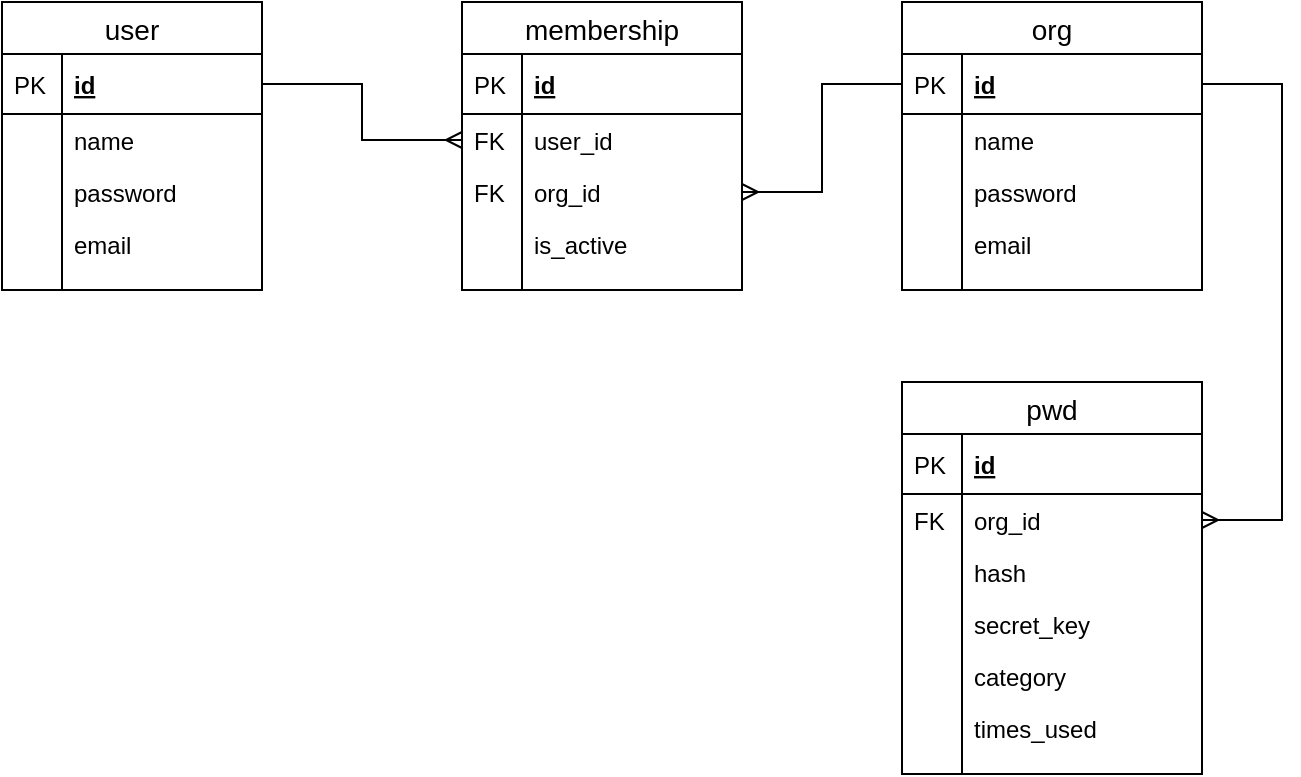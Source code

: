 <mxfile version="12.9.7" type="github">
  <diagram id="C5RBs43oDa-KdzZeNtuy" name="Page-1">
    <mxGraphModel dx="962" dy="531" grid="1" gridSize="10" guides="1" tooltips="1" connect="1" arrows="1" fold="1" page="1" pageScale="1" pageWidth="827" pageHeight="1169" math="0" shadow="0">
      <root>
        <mxCell id="WIyWlLk6GJQsqaUBKTNV-0" />
        <mxCell id="WIyWlLk6GJQsqaUBKTNV-1" parent="WIyWlLk6GJQsqaUBKTNV-0" />
        <mxCell id="kHBQBAvJ7uF7JaD16tmF-29" value="user" style="swimlane;fontStyle=0;childLayout=stackLayout;horizontal=1;startSize=26;horizontalStack=0;resizeParent=1;resizeParentMax=0;resizeLast=0;collapsible=1;marginBottom=0;align=center;fontSize=14;" vertex="1" parent="WIyWlLk6GJQsqaUBKTNV-1">
          <mxGeometry x="30" y="130" width="130" height="144" as="geometry" />
        </mxCell>
        <mxCell id="kHBQBAvJ7uF7JaD16tmF-30" value="id" style="shape=partialRectangle;top=0;left=0;right=0;bottom=1;align=left;verticalAlign=middle;fillColor=none;spacingLeft=34;spacingRight=4;overflow=hidden;rotatable=0;points=[[0,0.5],[1,0.5]];portConstraint=eastwest;dropTarget=0;fontStyle=5;fontSize=12;" vertex="1" parent="kHBQBAvJ7uF7JaD16tmF-29">
          <mxGeometry y="26" width="130" height="30" as="geometry" />
        </mxCell>
        <mxCell id="kHBQBAvJ7uF7JaD16tmF-31" value="PK" style="shape=partialRectangle;top=0;left=0;bottom=0;fillColor=none;align=left;verticalAlign=middle;spacingLeft=4;spacingRight=4;overflow=hidden;rotatable=0;points=[];portConstraint=eastwest;part=1;fontSize=12;" vertex="1" connectable="0" parent="kHBQBAvJ7uF7JaD16tmF-30">
          <mxGeometry width="30" height="30" as="geometry" />
        </mxCell>
        <mxCell id="kHBQBAvJ7uF7JaD16tmF-32" value="name" style="shape=partialRectangle;top=0;left=0;right=0;bottom=0;align=left;verticalAlign=top;fillColor=none;spacingLeft=34;spacingRight=4;overflow=hidden;rotatable=0;points=[[0,0.5],[1,0.5]];portConstraint=eastwest;dropTarget=0;fontSize=12;" vertex="1" parent="kHBQBAvJ7uF7JaD16tmF-29">
          <mxGeometry y="56" width="130" height="26" as="geometry" />
        </mxCell>
        <mxCell id="kHBQBAvJ7uF7JaD16tmF-33" value="" style="shape=partialRectangle;top=0;left=0;bottom=0;fillColor=none;align=left;verticalAlign=top;spacingLeft=4;spacingRight=4;overflow=hidden;rotatable=0;points=[];portConstraint=eastwest;part=1;fontSize=12;" vertex="1" connectable="0" parent="kHBQBAvJ7uF7JaD16tmF-32">
          <mxGeometry width="30" height="26" as="geometry" />
        </mxCell>
        <mxCell id="kHBQBAvJ7uF7JaD16tmF-34" value="password" style="shape=partialRectangle;top=0;left=0;right=0;bottom=0;align=left;verticalAlign=top;fillColor=none;spacingLeft=34;spacingRight=4;overflow=hidden;rotatable=0;points=[[0,0.5],[1,0.5]];portConstraint=eastwest;dropTarget=0;fontSize=12;" vertex="1" parent="kHBQBAvJ7uF7JaD16tmF-29">
          <mxGeometry y="82" width="130" height="26" as="geometry" />
        </mxCell>
        <mxCell id="kHBQBAvJ7uF7JaD16tmF-35" value="" style="shape=partialRectangle;top=0;left=0;bottom=0;fillColor=none;align=left;verticalAlign=top;spacingLeft=4;spacingRight=4;overflow=hidden;rotatable=0;points=[];portConstraint=eastwest;part=1;fontSize=12;" vertex="1" connectable="0" parent="kHBQBAvJ7uF7JaD16tmF-34">
          <mxGeometry width="30" height="26" as="geometry" />
        </mxCell>
        <mxCell id="kHBQBAvJ7uF7JaD16tmF-36" value="email" style="shape=partialRectangle;top=0;left=0;right=0;bottom=0;align=left;verticalAlign=top;fillColor=none;spacingLeft=34;spacingRight=4;overflow=hidden;rotatable=0;points=[[0,0.5],[1,0.5]];portConstraint=eastwest;dropTarget=0;fontSize=12;" vertex="1" parent="kHBQBAvJ7uF7JaD16tmF-29">
          <mxGeometry y="108" width="130" height="26" as="geometry" />
        </mxCell>
        <mxCell id="kHBQBAvJ7uF7JaD16tmF-37" value="" style="shape=partialRectangle;top=0;left=0;bottom=0;fillColor=none;align=left;verticalAlign=top;spacingLeft=4;spacingRight=4;overflow=hidden;rotatable=0;points=[];portConstraint=eastwest;part=1;fontSize=12;" vertex="1" connectable="0" parent="kHBQBAvJ7uF7JaD16tmF-36">
          <mxGeometry width="30" height="26" as="geometry" />
        </mxCell>
        <mxCell id="kHBQBAvJ7uF7JaD16tmF-38" value="" style="shape=partialRectangle;top=0;left=0;right=0;bottom=0;align=left;verticalAlign=top;fillColor=none;spacingLeft=34;spacingRight=4;overflow=hidden;rotatable=0;points=[[0,0.5],[1,0.5]];portConstraint=eastwest;dropTarget=0;fontSize=12;" vertex="1" parent="kHBQBAvJ7uF7JaD16tmF-29">
          <mxGeometry y="134" width="130" height="10" as="geometry" />
        </mxCell>
        <mxCell id="kHBQBAvJ7uF7JaD16tmF-39" value="" style="shape=partialRectangle;top=0;left=0;bottom=0;fillColor=none;align=left;verticalAlign=top;spacingLeft=4;spacingRight=4;overflow=hidden;rotatable=0;points=[];portConstraint=eastwest;part=1;fontSize=12;" vertex="1" connectable="0" parent="kHBQBAvJ7uF7JaD16tmF-38">
          <mxGeometry width="30" height="10" as="geometry" />
        </mxCell>
        <mxCell id="kHBQBAvJ7uF7JaD16tmF-40" value="org" style="swimlane;fontStyle=0;childLayout=stackLayout;horizontal=1;startSize=26;horizontalStack=0;resizeParent=1;resizeParentMax=0;resizeLast=0;collapsible=1;marginBottom=0;align=center;fontSize=14;" vertex="1" parent="WIyWlLk6GJQsqaUBKTNV-1">
          <mxGeometry x="480" y="130" width="150" height="144" as="geometry" />
        </mxCell>
        <mxCell id="kHBQBAvJ7uF7JaD16tmF-41" value="id" style="shape=partialRectangle;top=0;left=0;right=0;bottom=1;align=left;verticalAlign=middle;fillColor=none;spacingLeft=34;spacingRight=4;overflow=hidden;rotatable=0;points=[[0,0.5],[1,0.5]];portConstraint=eastwest;dropTarget=0;fontStyle=5;fontSize=12;" vertex="1" parent="kHBQBAvJ7uF7JaD16tmF-40">
          <mxGeometry y="26" width="150" height="30" as="geometry" />
        </mxCell>
        <mxCell id="kHBQBAvJ7uF7JaD16tmF-42" value="PK" style="shape=partialRectangle;top=0;left=0;bottom=0;fillColor=none;align=left;verticalAlign=middle;spacingLeft=4;spacingRight=4;overflow=hidden;rotatable=0;points=[];portConstraint=eastwest;part=1;fontSize=12;" vertex="1" connectable="0" parent="kHBQBAvJ7uF7JaD16tmF-41">
          <mxGeometry width="30" height="30" as="geometry" />
        </mxCell>
        <mxCell id="kHBQBAvJ7uF7JaD16tmF-43" value="name" style="shape=partialRectangle;top=0;left=0;right=0;bottom=0;align=left;verticalAlign=top;fillColor=none;spacingLeft=34;spacingRight=4;overflow=hidden;rotatable=0;points=[[0,0.5],[1,0.5]];portConstraint=eastwest;dropTarget=0;fontSize=12;" vertex="1" parent="kHBQBAvJ7uF7JaD16tmF-40">
          <mxGeometry y="56" width="150" height="26" as="geometry" />
        </mxCell>
        <mxCell id="kHBQBAvJ7uF7JaD16tmF-44" value="" style="shape=partialRectangle;top=0;left=0;bottom=0;fillColor=none;align=left;verticalAlign=top;spacingLeft=4;spacingRight=4;overflow=hidden;rotatable=0;points=[];portConstraint=eastwest;part=1;fontSize=12;" vertex="1" connectable="0" parent="kHBQBAvJ7uF7JaD16tmF-43">
          <mxGeometry width="30" height="26" as="geometry" />
        </mxCell>
        <mxCell id="kHBQBAvJ7uF7JaD16tmF-45" value="password" style="shape=partialRectangle;top=0;left=0;right=0;bottom=0;align=left;verticalAlign=top;fillColor=none;spacingLeft=34;spacingRight=4;overflow=hidden;rotatable=0;points=[[0,0.5],[1,0.5]];portConstraint=eastwest;dropTarget=0;fontSize=12;" vertex="1" parent="kHBQBAvJ7uF7JaD16tmF-40">
          <mxGeometry y="82" width="150" height="26" as="geometry" />
        </mxCell>
        <mxCell id="kHBQBAvJ7uF7JaD16tmF-46" value="" style="shape=partialRectangle;top=0;left=0;bottom=0;fillColor=none;align=left;verticalAlign=top;spacingLeft=4;spacingRight=4;overflow=hidden;rotatable=0;points=[];portConstraint=eastwest;part=1;fontSize=12;" vertex="1" connectable="0" parent="kHBQBAvJ7uF7JaD16tmF-45">
          <mxGeometry width="30" height="26" as="geometry" />
        </mxCell>
        <mxCell id="kHBQBAvJ7uF7JaD16tmF-47" value="email" style="shape=partialRectangle;top=0;left=0;right=0;bottom=0;align=left;verticalAlign=top;fillColor=none;spacingLeft=34;spacingRight=4;overflow=hidden;rotatable=0;points=[[0,0.5],[1,0.5]];portConstraint=eastwest;dropTarget=0;fontSize=12;" vertex="1" parent="kHBQBAvJ7uF7JaD16tmF-40">
          <mxGeometry y="108" width="150" height="26" as="geometry" />
        </mxCell>
        <mxCell id="kHBQBAvJ7uF7JaD16tmF-48" value="" style="shape=partialRectangle;top=0;left=0;bottom=0;fillColor=none;align=left;verticalAlign=top;spacingLeft=4;spacingRight=4;overflow=hidden;rotatable=0;points=[];portConstraint=eastwest;part=1;fontSize=12;" vertex="1" connectable="0" parent="kHBQBAvJ7uF7JaD16tmF-47">
          <mxGeometry width="30" height="26" as="geometry" />
        </mxCell>
        <mxCell id="kHBQBAvJ7uF7JaD16tmF-49" value="" style="shape=partialRectangle;top=0;left=0;right=0;bottom=0;align=left;verticalAlign=top;fillColor=none;spacingLeft=34;spacingRight=4;overflow=hidden;rotatable=0;points=[[0,0.5],[1,0.5]];portConstraint=eastwest;dropTarget=0;fontSize=12;" vertex="1" parent="kHBQBAvJ7uF7JaD16tmF-40">
          <mxGeometry y="134" width="150" height="10" as="geometry" />
        </mxCell>
        <mxCell id="kHBQBAvJ7uF7JaD16tmF-50" value="" style="shape=partialRectangle;top=0;left=0;bottom=0;fillColor=none;align=left;verticalAlign=top;spacingLeft=4;spacingRight=4;overflow=hidden;rotatable=0;points=[];portConstraint=eastwest;part=1;fontSize=12;" vertex="1" connectable="0" parent="kHBQBAvJ7uF7JaD16tmF-49">
          <mxGeometry width="30" height="10" as="geometry" />
        </mxCell>
        <mxCell id="kHBQBAvJ7uF7JaD16tmF-0" value="membership" style="swimlane;fontStyle=0;childLayout=stackLayout;horizontal=1;startSize=26;horizontalStack=0;resizeParent=1;resizeParentMax=0;resizeLast=0;collapsible=1;marginBottom=0;align=center;fontSize=14;" vertex="1" parent="WIyWlLk6GJQsqaUBKTNV-1">
          <mxGeometry x="260" y="130" width="140" height="144" as="geometry" />
        </mxCell>
        <mxCell id="kHBQBAvJ7uF7JaD16tmF-1" value="id" style="shape=partialRectangle;top=0;left=0;right=0;bottom=1;align=left;verticalAlign=middle;fillColor=none;spacingLeft=34;spacingRight=4;overflow=hidden;rotatable=0;points=[[0,0.5],[1,0.5]];portConstraint=eastwest;dropTarget=0;fontStyle=5;fontSize=12;" vertex="1" parent="kHBQBAvJ7uF7JaD16tmF-0">
          <mxGeometry y="26" width="140" height="30" as="geometry" />
        </mxCell>
        <mxCell id="kHBQBAvJ7uF7JaD16tmF-2" value="PK" style="shape=partialRectangle;top=0;left=0;bottom=0;fillColor=none;align=left;verticalAlign=middle;spacingLeft=4;spacingRight=4;overflow=hidden;rotatable=0;points=[];portConstraint=eastwest;part=1;fontSize=12;" vertex="1" connectable="0" parent="kHBQBAvJ7uF7JaD16tmF-1">
          <mxGeometry width="30" height="30" as="geometry" />
        </mxCell>
        <mxCell id="kHBQBAvJ7uF7JaD16tmF-3" value="user_id" style="shape=partialRectangle;top=0;left=0;right=0;bottom=0;align=left;verticalAlign=top;fillColor=none;spacingLeft=34;spacingRight=4;overflow=hidden;rotatable=0;points=[[0,0.5],[1,0.5]];portConstraint=eastwest;dropTarget=0;fontSize=12;" vertex="1" parent="kHBQBAvJ7uF7JaD16tmF-0">
          <mxGeometry y="56" width="140" height="26" as="geometry" />
        </mxCell>
        <mxCell id="kHBQBAvJ7uF7JaD16tmF-4" value="FK" style="shape=partialRectangle;top=0;left=0;bottom=0;fillColor=none;align=left;verticalAlign=top;spacingLeft=4;spacingRight=4;overflow=hidden;rotatable=0;points=[];portConstraint=eastwest;part=1;fontSize=12;" vertex="1" connectable="0" parent="kHBQBAvJ7uF7JaD16tmF-3">
          <mxGeometry width="30" height="26" as="geometry" />
        </mxCell>
        <mxCell id="kHBQBAvJ7uF7JaD16tmF-5" value="org_id" style="shape=partialRectangle;top=0;left=0;right=0;bottom=0;align=left;verticalAlign=top;fillColor=none;spacingLeft=34;spacingRight=4;overflow=hidden;rotatable=0;points=[[0,0.5],[1,0.5]];portConstraint=eastwest;dropTarget=0;fontSize=12;" vertex="1" parent="kHBQBAvJ7uF7JaD16tmF-0">
          <mxGeometry y="82" width="140" height="26" as="geometry" />
        </mxCell>
        <mxCell id="kHBQBAvJ7uF7JaD16tmF-6" value="FK" style="shape=partialRectangle;top=0;left=0;bottom=0;fillColor=none;align=left;verticalAlign=top;spacingLeft=4;spacingRight=4;overflow=hidden;rotatable=0;points=[];portConstraint=eastwest;part=1;fontSize=12;" vertex="1" connectable="0" parent="kHBQBAvJ7uF7JaD16tmF-5">
          <mxGeometry width="30" height="26" as="geometry" />
        </mxCell>
        <mxCell id="kHBQBAvJ7uF7JaD16tmF-7" value="is_active" style="shape=partialRectangle;top=0;left=0;right=0;bottom=0;align=left;verticalAlign=top;fillColor=none;spacingLeft=34;spacingRight=4;overflow=hidden;rotatable=0;points=[[0,0.5],[1,0.5]];portConstraint=eastwest;dropTarget=0;fontSize=12;" vertex="1" parent="kHBQBAvJ7uF7JaD16tmF-0">
          <mxGeometry y="108" width="140" height="26" as="geometry" />
        </mxCell>
        <mxCell id="kHBQBAvJ7uF7JaD16tmF-8" value="" style="shape=partialRectangle;top=0;left=0;bottom=0;fillColor=none;align=left;verticalAlign=top;spacingLeft=4;spacingRight=4;overflow=hidden;rotatable=0;points=[];portConstraint=eastwest;part=1;fontSize=12;" vertex="1" connectable="0" parent="kHBQBAvJ7uF7JaD16tmF-7">
          <mxGeometry width="30" height="26" as="geometry" />
        </mxCell>
        <mxCell id="kHBQBAvJ7uF7JaD16tmF-9" value="" style="shape=partialRectangle;top=0;left=0;right=0;bottom=0;align=left;verticalAlign=top;fillColor=none;spacingLeft=34;spacingRight=4;overflow=hidden;rotatable=0;points=[[0,0.5],[1,0.5]];portConstraint=eastwest;dropTarget=0;fontSize=12;" vertex="1" parent="kHBQBAvJ7uF7JaD16tmF-0">
          <mxGeometry y="134" width="140" height="10" as="geometry" />
        </mxCell>
        <mxCell id="kHBQBAvJ7uF7JaD16tmF-10" value="" style="shape=partialRectangle;top=0;left=0;bottom=0;fillColor=none;align=left;verticalAlign=top;spacingLeft=4;spacingRight=4;overflow=hidden;rotatable=0;points=[];portConstraint=eastwest;part=1;fontSize=12;" vertex="1" connectable="0" parent="kHBQBAvJ7uF7JaD16tmF-9">
          <mxGeometry width="30" height="10" as="geometry" />
        </mxCell>
        <mxCell id="kHBQBAvJ7uF7JaD16tmF-64" style="edgeStyle=orthogonalEdgeStyle;rounded=0;orthogonalLoop=1;jettySize=auto;html=1;entryX=0;entryY=0.5;entryDx=0;entryDy=0;fontSize=14;endArrow=ERmany;endFill=0;" edge="1" parent="WIyWlLk6GJQsqaUBKTNV-1" source="kHBQBAvJ7uF7JaD16tmF-30" target="kHBQBAvJ7uF7JaD16tmF-3">
          <mxGeometry relative="1" as="geometry" />
        </mxCell>
        <mxCell id="kHBQBAvJ7uF7JaD16tmF-67" style="edgeStyle=orthogonalEdgeStyle;rounded=0;orthogonalLoop=1;jettySize=auto;html=1;entryX=1;entryY=0.5;entryDx=0;entryDy=0;endArrow=ERmany;endFill=0;fontSize=14;" edge="1" parent="WIyWlLk6GJQsqaUBKTNV-1" source="kHBQBAvJ7uF7JaD16tmF-41" target="kHBQBAvJ7uF7JaD16tmF-5">
          <mxGeometry relative="1" as="geometry" />
        </mxCell>
        <mxCell id="kHBQBAvJ7uF7JaD16tmF-18" value="pwd" style="swimlane;fontStyle=0;childLayout=stackLayout;horizontal=1;startSize=26;horizontalStack=0;resizeParent=1;resizeParentMax=0;resizeLast=0;collapsible=1;marginBottom=0;align=center;fontSize=14;" vertex="1" parent="WIyWlLk6GJQsqaUBKTNV-1">
          <mxGeometry x="480" y="320" width="150" height="196" as="geometry" />
        </mxCell>
        <mxCell id="kHBQBAvJ7uF7JaD16tmF-19" value="id" style="shape=partialRectangle;top=0;left=0;right=0;bottom=1;align=left;verticalAlign=middle;fillColor=none;spacingLeft=34;spacingRight=4;overflow=hidden;rotatable=0;points=[[0,0.5],[1,0.5]];portConstraint=eastwest;dropTarget=0;fontStyle=5;fontSize=12;" vertex="1" parent="kHBQBAvJ7uF7JaD16tmF-18">
          <mxGeometry y="26" width="150" height="30" as="geometry" />
        </mxCell>
        <mxCell id="kHBQBAvJ7uF7JaD16tmF-20" value="PK" style="shape=partialRectangle;top=0;left=0;bottom=0;fillColor=none;align=left;verticalAlign=middle;spacingLeft=4;spacingRight=4;overflow=hidden;rotatable=0;points=[];portConstraint=eastwest;part=1;fontSize=12;" vertex="1" connectable="0" parent="kHBQBAvJ7uF7JaD16tmF-19">
          <mxGeometry width="30" height="30" as="geometry" />
        </mxCell>
        <mxCell id="kHBQBAvJ7uF7JaD16tmF-21" value="org_id" style="shape=partialRectangle;top=0;left=0;right=0;bottom=0;align=left;verticalAlign=top;fillColor=none;spacingLeft=34;spacingRight=4;overflow=hidden;rotatable=0;points=[[0,0.5],[1,0.5]];portConstraint=eastwest;dropTarget=0;fontSize=12;" vertex="1" parent="kHBQBAvJ7uF7JaD16tmF-18">
          <mxGeometry y="56" width="150" height="26" as="geometry" />
        </mxCell>
        <mxCell id="kHBQBAvJ7uF7JaD16tmF-22" value="FK" style="shape=partialRectangle;top=0;left=0;bottom=0;fillColor=none;align=left;verticalAlign=top;spacingLeft=4;spacingRight=4;overflow=hidden;rotatable=0;points=[];portConstraint=eastwest;part=1;fontSize=12;" vertex="1" connectable="0" parent="kHBQBAvJ7uF7JaD16tmF-21">
          <mxGeometry width="30" height="26" as="geometry" />
        </mxCell>
        <mxCell id="kHBQBAvJ7uF7JaD16tmF-23" value="hash" style="shape=partialRectangle;top=0;left=0;right=0;bottom=0;align=left;verticalAlign=top;fillColor=none;spacingLeft=34;spacingRight=4;overflow=hidden;rotatable=0;points=[[0,0.5],[1,0.5]];portConstraint=eastwest;dropTarget=0;fontSize=12;" vertex="1" parent="kHBQBAvJ7uF7JaD16tmF-18">
          <mxGeometry y="82" width="150" height="26" as="geometry" />
        </mxCell>
        <mxCell id="kHBQBAvJ7uF7JaD16tmF-24" value="" style="shape=partialRectangle;top=0;left=0;bottom=0;fillColor=none;align=left;verticalAlign=top;spacingLeft=4;spacingRight=4;overflow=hidden;rotatable=0;points=[];portConstraint=eastwest;part=1;fontSize=12;" vertex="1" connectable="0" parent="kHBQBAvJ7uF7JaD16tmF-23">
          <mxGeometry width="30" height="26" as="geometry" />
        </mxCell>
        <mxCell id="kHBQBAvJ7uF7JaD16tmF-25" value="secret_key" style="shape=partialRectangle;top=0;left=0;right=0;bottom=0;align=left;verticalAlign=top;fillColor=none;spacingLeft=34;spacingRight=4;overflow=hidden;rotatable=0;points=[[0,0.5],[1,0.5]];portConstraint=eastwest;dropTarget=0;fontSize=12;" vertex="1" parent="kHBQBAvJ7uF7JaD16tmF-18">
          <mxGeometry y="108" width="150" height="26" as="geometry" />
        </mxCell>
        <mxCell id="kHBQBAvJ7uF7JaD16tmF-26" value="" style="shape=partialRectangle;top=0;left=0;bottom=0;fillColor=none;align=left;verticalAlign=top;spacingLeft=4;spacingRight=4;overflow=hidden;rotatable=0;points=[];portConstraint=eastwest;part=1;fontSize=12;" vertex="1" connectable="0" parent="kHBQBAvJ7uF7JaD16tmF-25">
          <mxGeometry width="30" height="26" as="geometry" />
        </mxCell>
        <mxCell id="kHBQBAvJ7uF7JaD16tmF-68" value="category" style="shape=partialRectangle;top=0;left=0;right=0;bottom=0;align=left;verticalAlign=top;fillColor=none;spacingLeft=34;spacingRight=4;overflow=hidden;rotatable=0;points=[[0,0.5],[1,0.5]];portConstraint=eastwest;dropTarget=0;fontSize=12;" vertex="1" parent="kHBQBAvJ7uF7JaD16tmF-18">
          <mxGeometry y="134" width="150" height="26" as="geometry" />
        </mxCell>
        <mxCell id="kHBQBAvJ7uF7JaD16tmF-69" value="" style="shape=partialRectangle;top=0;left=0;bottom=0;fillColor=none;align=left;verticalAlign=top;spacingLeft=4;spacingRight=4;overflow=hidden;rotatable=0;points=[];portConstraint=eastwest;part=1;fontSize=12;" vertex="1" connectable="0" parent="kHBQBAvJ7uF7JaD16tmF-68">
          <mxGeometry width="30" height="26" as="geometry" />
        </mxCell>
        <mxCell id="kHBQBAvJ7uF7JaD16tmF-70" value="times_used" style="shape=partialRectangle;top=0;left=0;right=0;bottom=0;align=left;verticalAlign=top;fillColor=none;spacingLeft=34;spacingRight=4;overflow=hidden;rotatable=0;points=[[0,0.5],[1,0.5]];portConstraint=eastwest;dropTarget=0;fontSize=12;" vertex="1" parent="kHBQBAvJ7uF7JaD16tmF-18">
          <mxGeometry y="160" width="150" height="26" as="geometry" />
        </mxCell>
        <mxCell id="kHBQBAvJ7uF7JaD16tmF-71" value="" style="shape=partialRectangle;top=0;left=0;bottom=0;fillColor=none;align=left;verticalAlign=top;spacingLeft=4;spacingRight=4;overflow=hidden;rotatable=0;points=[];portConstraint=eastwest;part=1;fontSize=12;" vertex="1" connectable="0" parent="kHBQBAvJ7uF7JaD16tmF-70">
          <mxGeometry width="30" height="26" as="geometry" />
        </mxCell>
        <mxCell id="kHBQBAvJ7uF7JaD16tmF-27" value="" style="shape=partialRectangle;top=0;left=0;right=0;bottom=0;align=left;verticalAlign=top;fillColor=none;spacingLeft=34;spacingRight=4;overflow=hidden;rotatable=0;points=[[0,0.5],[1,0.5]];portConstraint=eastwest;dropTarget=0;fontSize=12;" vertex="1" parent="kHBQBAvJ7uF7JaD16tmF-18">
          <mxGeometry y="186" width="150" height="10" as="geometry" />
        </mxCell>
        <mxCell id="kHBQBAvJ7uF7JaD16tmF-28" value="" style="shape=partialRectangle;top=0;left=0;bottom=0;fillColor=none;align=left;verticalAlign=top;spacingLeft=4;spacingRight=4;overflow=hidden;rotatable=0;points=[];portConstraint=eastwest;part=1;fontSize=12;" vertex="1" connectable="0" parent="kHBQBAvJ7uF7JaD16tmF-27">
          <mxGeometry width="30" height="10" as="geometry" />
        </mxCell>
        <mxCell id="kHBQBAvJ7uF7JaD16tmF-73" style="edgeStyle=orthogonalEdgeStyle;rounded=0;orthogonalLoop=1;jettySize=auto;html=1;endArrow=none;endFill=0;fontSize=14;entryX=1;entryY=0.5;entryDx=0;entryDy=0;startArrow=ERmany;startFill=0;" edge="1" parent="WIyWlLk6GJQsqaUBKTNV-1" source="kHBQBAvJ7uF7JaD16tmF-21" target="kHBQBAvJ7uF7JaD16tmF-41">
          <mxGeometry relative="1" as="geometry">
            <mxPoint x="670" y="70" as="targetPoint" />
            <Array as="points">
              <mxPoint x="670" y="389" />
              <mxPoint x="670" y="171" />
            </Array>
          </mxGeometry>
        </mxCell>
      </root>
    </mxGraphModel>
  </diagram>
</mxfile>
